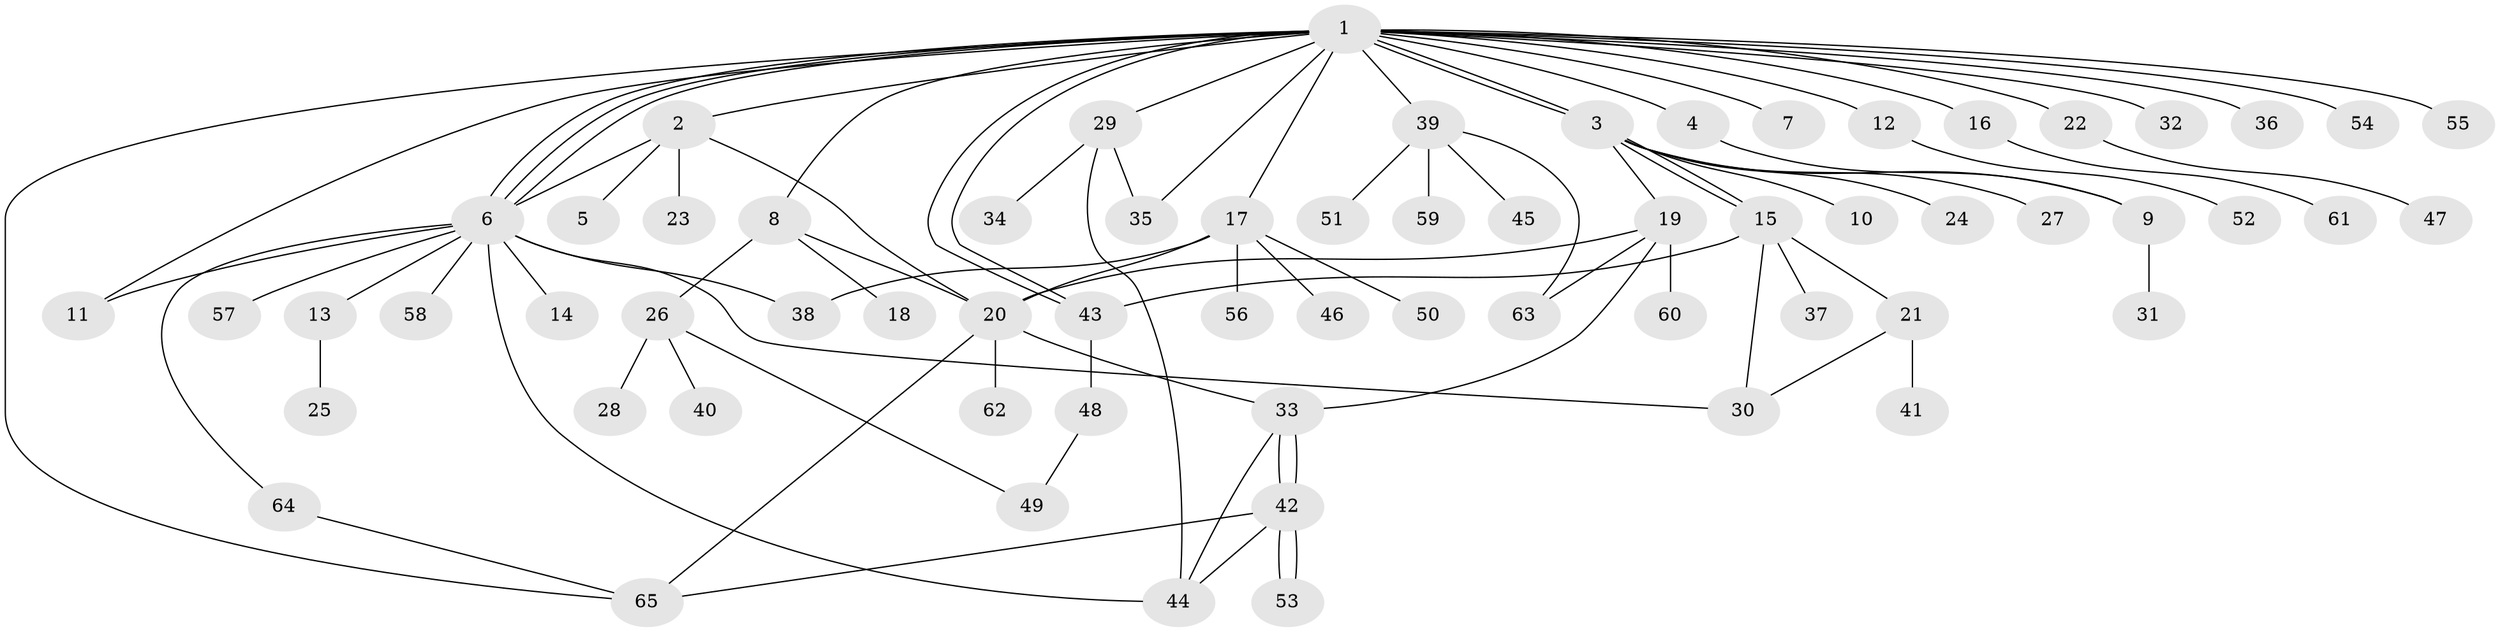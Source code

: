// coarse degree distribution, {19: 0.024390243902439025, 4: 0.07317073170731707, 6: 0.04878048780487805, 2: 0.21951219512195122, 1: 0.43902439024390244, 10: 0.024390243902439025, 3: 0.0975609756097561, 5: 0.07317073170731707}
// Generated by graph-tools (version 1.1) at 2025/50/03/04/25 22:50:44]
// undirected, 65 vertices, 91 edges
graph export_dot {
  node [color=gray90,style=filled];
  1;
  2;
  3;
  4;
  5;
  6;
  7;
  8;
  9;
  10;
  11;
  12;
  13;
  14;
  15;
  16;
  17;
  18;
  19;
  20;
  21;
  22;
  23;
  24;
  25;
  26;
  27;
  28;
  29;
  30;
  31;
  32;
  33;
  34;
  35;
  36;
  37;
  38;
  39;
  40;
  41;
  42;
  43;
  44;
  45;
  46;
  47;
  48;
  49;
  50;
  51;
  52;
  53;
  54;
  55;
  56;
  57;
  58;
  59;
  60;
  61;
  62;
  63;
  64;
  65;
  1 -- 2;
  1 -- 3;
  1 -- 3;
  1 -- 4;
  1 -- 6;
  1 -- 6;
  1 -- 6;
  1 -- 7;
  1 -- 8;
  1 -- 11;
  1 -- 12;
  1 -- 16;
  1 -- 17;
  1 -- 22;
  1 -- 29;
  1 -- 32;
  1 -- 35;
  1 -- 36;
  1 -- 39;
  1 -- 43;
  1 -- 43;
  1 -- 54;
  1 -- 55;
  1 -- 65;
  2 -- 5;
  2 -- 6;
  2 -- 20;
  2 -- 23;
  3 -- 9;
  3 -- 10;
  3 -- 15;
  3 -- 15;
  3 -- 19;
  3 -- 24;
  3 -- 27;
  4 -- 9;
  6 -- 11;
  6 -- 13;
  6 -- 14;
  6 -- 30;
  6 -- 38;
  6 -- 44;
  6 -- 57;
  6 -- 58;
  6 -- 64;
  8 -- 18;
  8 -- 20;
  8 -- 26;
  9 -- 31;
  12 -- 52;
  13 -- 25;
  15 -- 21;
  15 -- 30;
  15 -- 37;
  15 -- 43;
  16 -- 61;
  17 -- 20;
  17 -- 38;
  17 -- 46;
  17 -- 50;
  17 -- 56;
  19 -- 20;
  19 -- 33;
  19 -- 60;
  19 -- 63;
  20 -- 33;
  20 -- 62;
  20 -- 65;
  21 -- 30;
  21 -- 41;
  22 -- 47;
  26 -- 28;
  26 -- 40;
  26 -- 49;
  29 -- 34;
  29 -- 35;
  29 -- 44;
  33 -- 42;
  33 -- 42;
  33 -- 44;
  39 -- 45;
  39 -- 51;
  39 -- 59;
  39 -- 63;
  42 -- 44;
  42 -- 53;
  42 -- 53;
  42 -- 65;
  43 -- 48;
  48 -- 49;
  64 -- 65;
}
